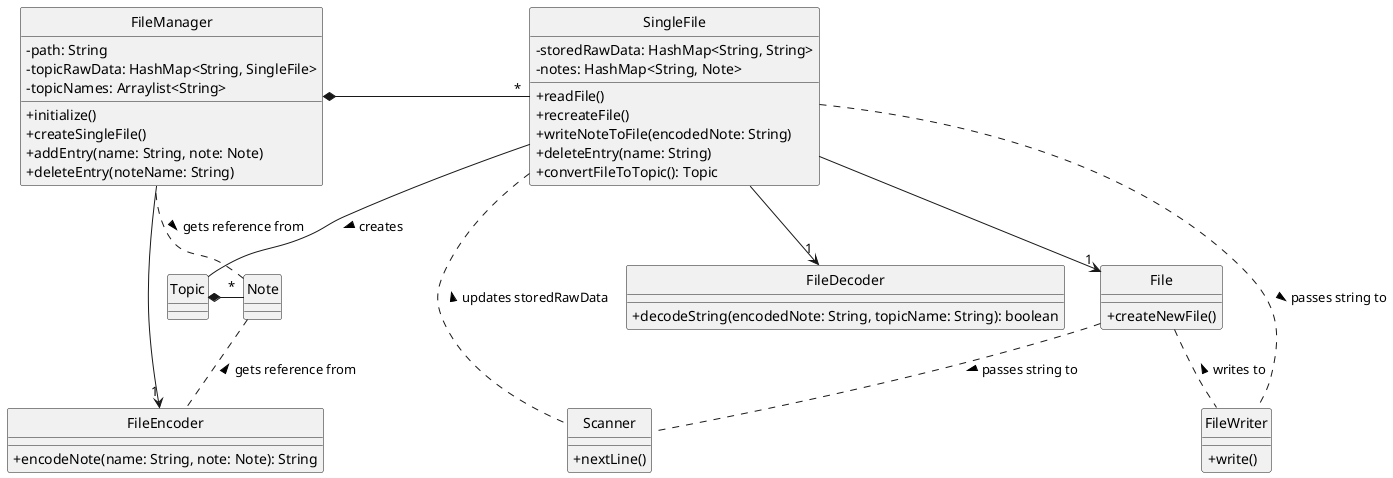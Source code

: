 @startuml
skinparam classAttributeIconSize 0

class FileManager {
-path: String
-topicRawData: HashMap<String, SingleFile>
-topicNames: Arraylist<String>
+initialize()
+createSingleFile()
+addEntry(name: String, note: Note)
+deleteEntry(noteName: String)
}

class SingleFile {
-storedRawData: HashMap<String, String>
-notes: HashMap<String, Note>
+readFile()
+recreateFile()
+writeNoteToFile(encodedNote: String)
+deleteEntry(name: String)
+convertFileToTopic(): Topic
}

class FileDecoder {
+decodeString(encodedNote: String, topicName: String): boolean
}

class FileEncoder {
+encodeNote(name: String, note: Note): String
}

class File {
+createNewFile()
}

class Topic {
}

class Note {
}

class Scanner {
+nextLine()
}

class FileWriter {
+write()
}

FileManager --> "1" FileEncoder
FileManager *- "*" SingleFile
SingleFile --> "1" FileDecoder
SingleFile --> "1" File
SingleFile -- Topic : creates >
SingleFile .. FileWriter : passes string to >
File .. FileWriter : writes to <
SingleFile .. Scanner : updates storedRawData <
File .. Scanner : passes string to >
Note .. FileManager : gets reference from <
Note .. FileEncoder : gets reference from <
Topic *- "*" Note

hide circle
@enduml
